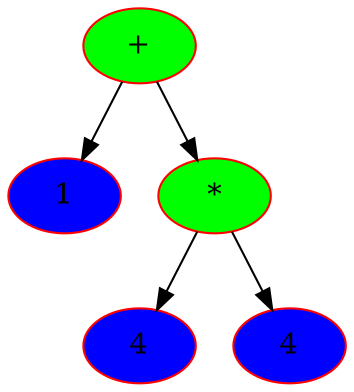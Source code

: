 digraph Dump{
node[color=red,fontsize=14, style=filled]
"0x55b759340730" [label= "+" fillcolor=green]
"0x55b759340730" -> "0x55b7593340a0"
"0x55b7593340a0" [label= "1" fillcolor=blue]
"0x55b759340730" -> "0x55b75933e300"
"0x55b75933e300" [label= "*" fillcolor=green]
"0x55b75933e300" -> "0x55b7593376c0"
"0x55b7593376c0" [label= "4" fillcolor=blue]
"0x55b75933e300" -> "0x55b75933ace0"
"0x55b75933ace0" [label= "4" fillcolor=blue]
}

